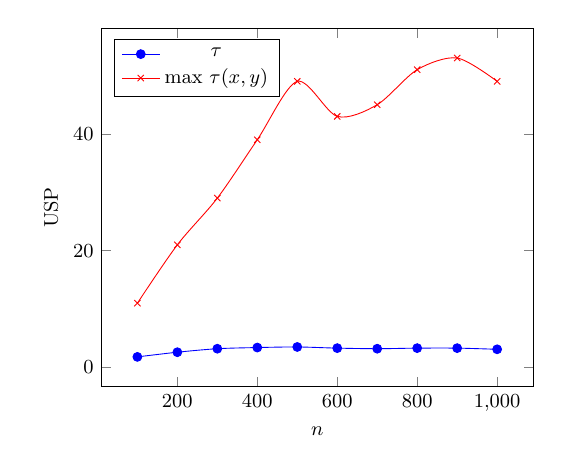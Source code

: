 \tikzstyle{textstyle}=[font=\fontsize{9}{9}\selectfont]
\begin{tikzpicture}[textstyle, scale=0.8]
    \begin{axis}[
        xlabel={$n$},
        ylabel={USP},
		legend pos=north west
        ]
        
    \addplot[smooth,mark=*,blue] plot coordinates {
		(100,1.8)
		(200,2.6)
		(300,3.2)
		(400,3.4)
		(500,3.5)
		(600,3.3)
		(700,3.2)
		(800,3.3)
		(900,3.3)
		(1000,3.1)
    };
    \addlegendentry{$\tau$}

    \addplot[smooth,color=red,mark=x] plot coordinates {
		(100,11)
		(200,21)
		(300,29)
		(400,39)
		(500,49)
		(600,43)
		(700,45)
		(800,51)
		(900,53)
		(1000,49)
    };
    \addlegendentry{max $\tau(x, y)$}
    
    \end{axis}
\end{tikzpicture}
